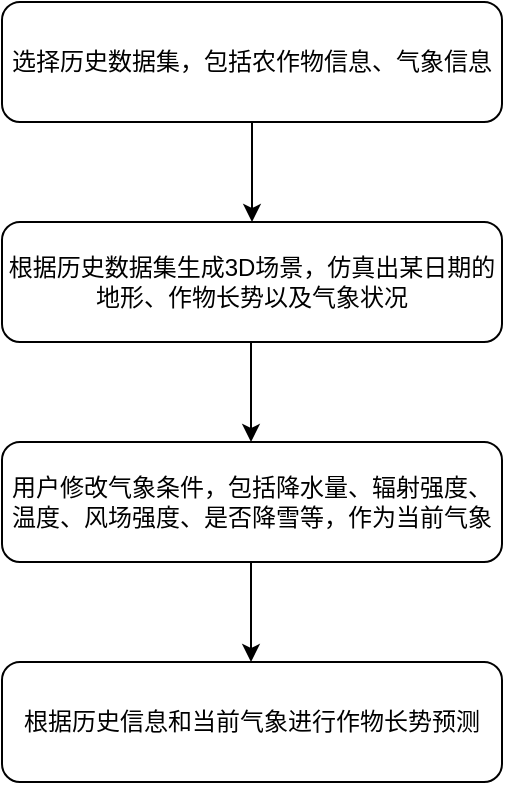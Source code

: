 <mxfile version="24.4.14" type="github">
  <diagram id="C5RBs43oDa-KdzZeNtuy" name="Page-1">
    <mxGraphModel dx="1002" dy="577" grid="1" gridSize="10" guides="1" tooltips="1" connect="1" arrows="1" fold="1" page="1" pageScale="1" pageWidth="827" pageHeight="1169" math="0" shadow="0">
      <root>
        <mxCell id="WIyWlLk6GJQsqaUBKTNV-0" />
        <mxCell id="WIyWlLk6GJQsqaUBKTNV-1" parent="WIyWlLk6GJQsqaUBKTNV-0" />
        <mxCell id="A7aLh-P_sMoxLSViLuQI-1" style="edgeStyle=orthogonalEdgeStyle;rounded=0;orthogonalLoop=1;jettySize=auto;html=1;" edge="1" parent="WIyWlLk6GJQsqaUBKTNV-1" source="A7aLh-P_sMoxLSViLuQI-0">
          <mxGeometry relative="1" as="geometry">
            <mxPoint x="465" y="570" as="targetPoint" />
          </mxGeometry>
        </mxCell>
        <mxCell id="A7aLh-P_sMoxLSViLuQI-0" value="选择历史数据集，包括农作物信息、气象信息" style="rounded=1;whiteSpace=wrap;html=1;" vertex="1" parent="WIyWlLk6GJQsqaUBKTNV-1">
          <mxGeometry x="340" y="460" width="250" height="60" as="geometry" />
        </mxCell>
        <mxCell id="A7aLh-P_sMoxLSViLuQI-3" value="根据历史数据集生成3D场景，仿真出某日期的地形、作物长势以及气象状况" style="rounded=1;whiteSpace=wrap;html=1;" vertex="1" parent="WIyWlLk6GJQsqaUBKTNV-1">
          <mxGeometry x="340" y="570" width="250" height="60" as="geometry" />
        </mxCell>
        <mxCell id="A7aLh-P_sMoxLSViLuQI-4" value="用户修改气象条件，包括降水量、辐射强度、温度、风场强度、是否降雪等，作为当前气象" style="rounded=1;whiteSpace=wrap;html=1;" vertex="1" parent="WIyWlLk6GJQsqaUBKTNV-1">
          <mxGeometry x="340" y="680" width="250" height="60" as="geometry" />
        </mxCell>
        <mxCell id="A7aLh-P_sMoxLSViLuQI-5" style="edgeStyle=orthogonalEdgeStyle;rounded=0;orthogonalLoop=1;jettySize=auto;html=1;" edge="1" parent="WIyWlLk6GJQsqaUBKTNV-1">
          <mxGeometry relative="1" as="geometry">
            <mxPoint x="464.5" y="680" as="targetPoint" />
            <mxPoint x="464.5" y="630" as="sourcePoint" />
          </mxGeometry>
        </mxCell>
        <mxCell id="A7aLh-P_sMoxLSViLuQI-7" style="edgeStyle=orthogonalEdgeStyle;rounded=0;orthogonalLoop=1;jettySize=auto;html=1;" edge="1" parent="WIyWlLk6GJQsqaUBKTNV-1">
          <mxGeometry relative="1" as="geometry">
            <mxPoint x="464.5" y="790" as="targetPoint" />
            <mxPoint x="464.5" y="740" as="sourcePoint" />
          </mxGeometry>
        </mxCell>
        <mxCell id="A7aLh-P_sMoxLSViLuQI-8" value="根据历史信息和当前气象进行作物长势预测" style="rounded=1;whiteSpace=wrap;html=1;" vertex="1" parent="WIyWlLk6GJQsqaUBKTNV-1">
          <mxGeometry x="340" y="790" width="250" height="60" as="geometry" />
        </mxCell>
      </root>
    </mxGraphModel>
  </diagram>
</mxfile>
